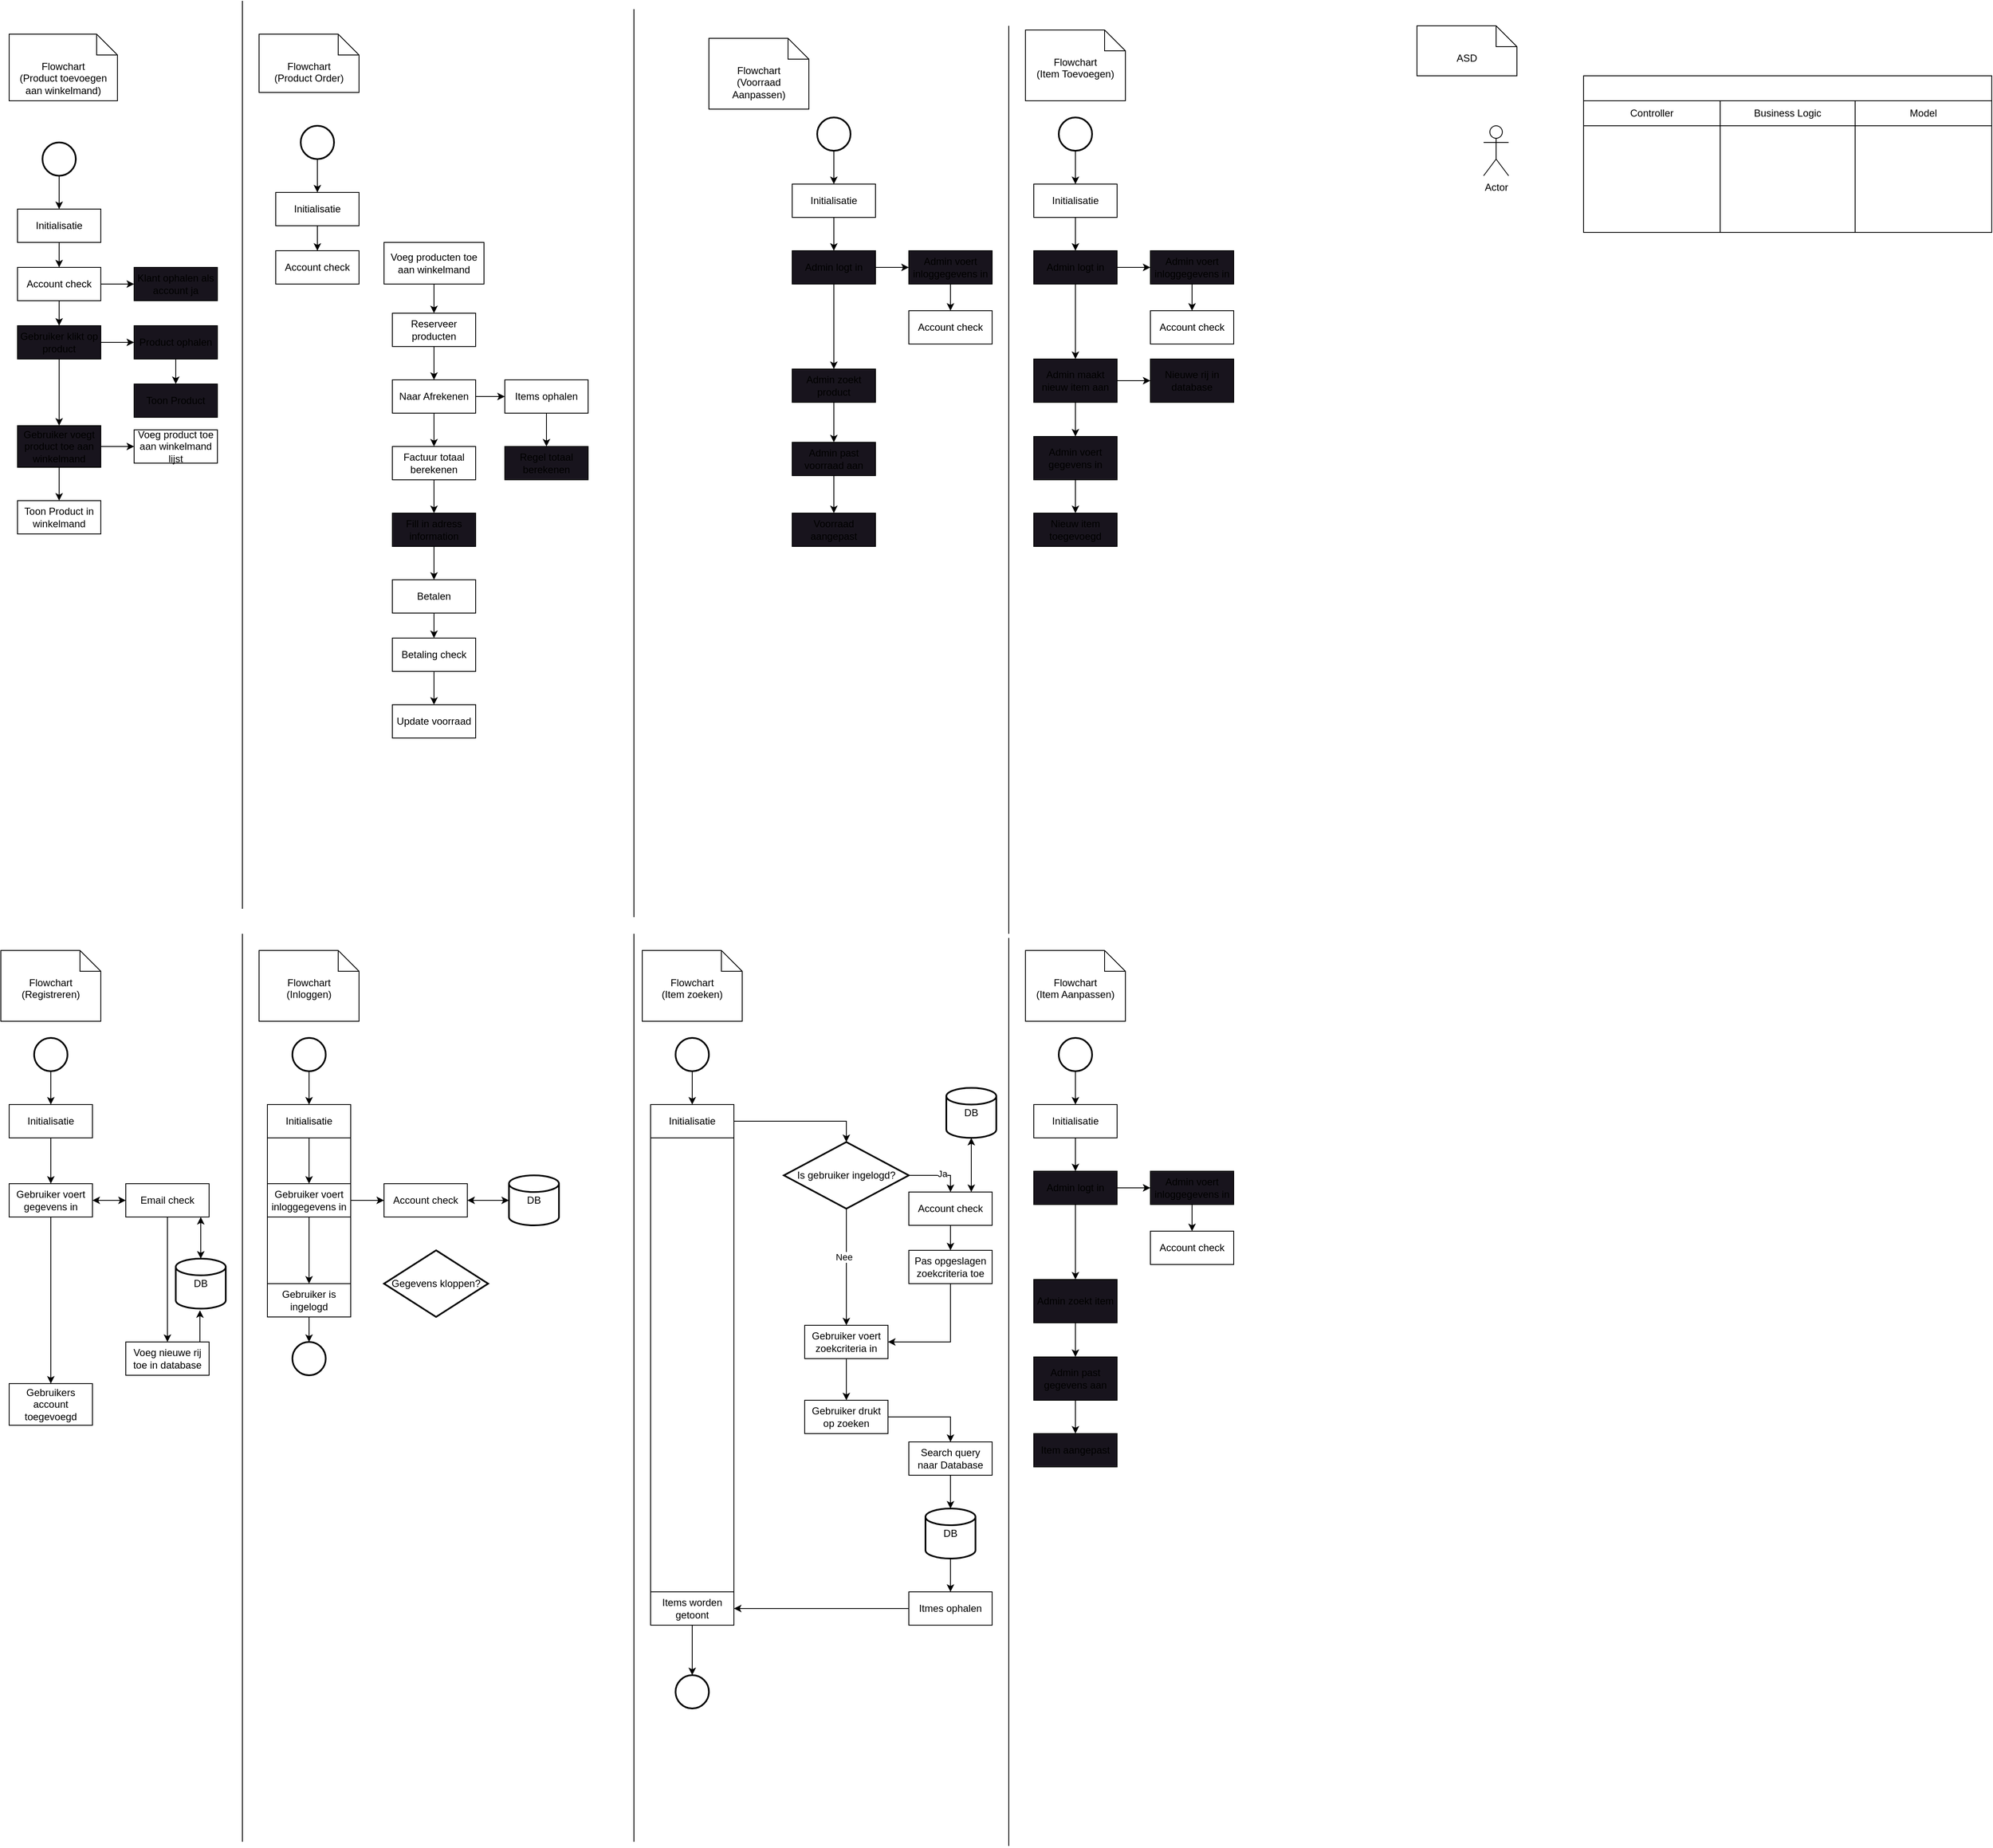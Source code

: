 <mxfile>
    <diagram id="b9qi3Db3O154psMGoR-O" name="Page-1">
        <mxGraphModel dx="3496" dy="2239" grid="1" gridSize="10" guides="1" tooltips="1" connect="1" arrows="1" fold="1" page="1" pageScale="1" pageWidth="850" pageHeight="1100" math="0" shadow="0">
            <root>
                <mxCell id="0"/>
                <mxCell id="1" parent="0"/>
                <mxCell id="317" value="" style="verticalLabelPosition=bottom;verticalAlign=top;html=1;shape=mxgraph.basic.rect;fillColor2=none;strokeWidth=1;size=20;indent=5;" vertex="1" parent="1">
                    <mxGeometry x="-1370" y="1305" width="100" height="255" as="geometry"/>
                </mxCell>
                <mxCell id="313" value="" style="verticalLabelPosition=bottom;verticalAlign=top;html=1;shape=mxgraph.basic.rect;fillColor2=none;strokeWidth=1;size=20;indent=5;" vertex="1" parent="1">
                    <mxGeometry x="-910" y="1305" width="100" height="625" as="geometry"/>
                </mxCell>
                <mxCell id="64" value="" style="shape=table;startSize=30;container=1;collapsible=0;childLayout=tableLayout;fontStyle=1;align=center;" parent="1" vertex="1">
                    <mxGeometry x="210" y="70" width="490" height="188" as="geometry"/>
                </mxCell>
                <mxCell id="65" value="" style="shape=tableRow;horizontal=0;startSize=0;swimlaneHead=0;swimlaneBody=0;top=0;left=0;bottom=0;right=0;collapsible=0;dropTarget=0;fillColor=none;points=[[0,0.5],[1,0.5]];portConstraint=eastwest;" parent="64" vertex="1">
                    <mxGeometry y="30" width="490" height="30" as="geometry"/>
                </mxCell>
                <mxCell id="66" value="Controller" style="shape=partialRectangle;html=1;whiteSpace=wrap;connectable=0;fillColor=none;top=0;left=0;bottom=0;right=0;overflow=hidden;" parent="65" vertex="1">
                    <mxGeometry width="164" height="30" as="geometry">
                        <mxRectangle width="164" height="30" as="alternateBounds"/>
                    </mxGeometry>
                </mxCell>
                <mxCell id="67" value="Business Logic" style="shape=partialRectangle;html=1;whiteSpace=wrap;connectable=0;fillColor=none;top=0;left=0;bottom=0;right=0;overflow=hidden;" parent="65" vertex="1">
                    <mxGeometry x="164" width="162" height="30" as="geometry">
                        <mxRectangle width="162" height="30" as="alternateBounds"/>
                    </mxGeometry>
                </mxCell>
                <mxCell id="68" value="Model" style="shape=partialRectangle;html=1;whiteSpace=wrap;connectable=0;fillColor=none;top=0;left=0;bottom=0;right=0;overflow=hidden;" parent="65" vertex="1">
                    <mxGeometry x="326" width="164" height="30" as="geometry">
                        <mxRectangle width="164" height="30" as="alternateBounds"/>
                    </mxGeometry>
                </mxCell>
                <mxCell id="69" value="" style="shape=tableRow;horizontal=0;startSize=0;swimlaneHead=0;swimlaneBody=0;top=0;left=0;bottom=0;right=0;collapsible=0;dropTarget=0;fillColor=none;points=[[0,0.5],[1,0.5]];portConstraint=eastwest;" parent="64" vertex="1">
                    <mxGeometry y="60" width="490" height="128" as="geometry"/>
                </mxCell>
                <mxCell id="70" value="" style="shape=partialRectangle;html=1;whiteSpace=wrap;connectable=0;fillColor=none;top=0;left=0;bottom=0;right=0;overflow=hidden;" parent="69" vertex="1">
                    <mxGeometry width="164" height="128" as="geometry">
                        <mxRectangle width="164" height="128" as="alternateBounds"/>
                    </mxGeometry>
                </mxCell>
                <mxCell id="71" value="" style="shape=partialRectangle;html=1;whiteSpace=wrap;connectable=0;fillColor=none;top=0;left=0;bottom=0;right=0;overflow=hidden;" parent="69" vertex="1">
                    <mxGeometry x="164" width="162" height="128" as="geometry">
                        <mxRectangle width="162" height="128" as="alternateBounds"/>
                    </mxGeometry>
                </mxCell>
                <mxCell id="72" value="" style="shape=partialRectangle;html=1;whiteSpace=wrap;connectable=0;fillColor=none;top=0;left=0;bottom=0;right=0;overflow=hidden;" parent="69" vertex="1">
                    <mxGeometry x="326" width="164" height="128" as="geometry">
                        <mxRectangle width="164" height="128" as="alternateBounds"/>
                    </mxGeometry>
                </mxCell>
                <mxCell id="77" value="Actor" style="shape=umlActor;verticalLabelPosition=bottom;verticalAlign=top;html=1;outlineConnect=0;" parent="1" vertex="1">
                    <mxGeometry x="90" y="130" width="30" height="60" as="geometry"/>
                </mxCell>
                <mxCell id="78" value="ASD" style="shape=note2;boundedLbl=1;whiteSpace=wrap;html=1;size=25;verticalAlign=top;align=center;" parent="1" vertex="1">
                    <mxGeometry x="10" y="10" width="120" height="60" as="geometry"/>
                </mxCell>
                <mxCell id="80" value="Flowchart&lt;br&gt;(Product Order)" style="shape=note2;boundedLbl=1;whiteSpace=wrap;html=1;size=25;verticalAlign=top;align=center;" parent="1" vertex="1">
                    <mxGeometry x="-1380" y="20" width="120" height="70" as="geometry"/>
                </mxCell>
                <mxCell id="84" style="edgeStyle=none;html=1;exitX=0.5;exitY=1;exitDx=0;exitDy=0;exitPerimeter=0;entryX=0.5;entryY=0;entryDx=0;entryDy=0;" parent="1" source="81" target="83" edge="1">
                    <mxGeometry relative="1" as="geometry"/>
                </mxCell>
                <mxCell id="81" value="" style="strokeWidth=2;html=1;shape=mxgraph.flowchart.start_2;whiteSpace=wrap;" parent="1" vertex="1">
                    <mxGeometry x="-1330" y="130" width="40" height="40" as="geometry"/>
                </mxCell>
                <mxCell id="116" value="" style="edgeStyle=orthogonalEdgeStyle;html=1;" parent="1" source="83" target="90" edge="1">
                    <mxGeometry relative="1" as="geometry"/>
                </mxCell>
                <mxCell id="83" value="Initialisatie" style="whiteSpace=wrap;html=1;align=center;" parent="1" vertex="1">
                    <mxGeometry x="-1360" y="210" width="100" height="40" as="geometry"/>
                </mxCell>
                <mxCell id="102" value="" style="edgeStyle=orthogonalEdgeStyle;html=1;" parent="1" source="85" target="101" edge="1">
                    <mxGeometry relative="1" as="geometry"/>
                </mxCell>
                <mxCell id="85" value="Voeg producten toe aan winkelmand" style="whiteSpace=wrap;html=1;align=center;" parent="1" vertex="1">
                    <mxGeometry x="-1230" y="270" width="120" height="50" as="geometry"/>
                </mxCell>
                <mxCell id="113" style="edgeStyle=orthogonalEdgeStyle;html=1;exitX=0.5;exitY=1;exitDx=0;exitDy=0;entryX=0.5;entryY=0;entryDx=0;entryDy=0;" parent="1" source="88" target="94" edge="1">
                    <mxGeometry relative="1" as="geometry"/>
                </mxCell>
                <mxCell id="88" value="Fill in adress information" style="whiteSpace=wrap;html=1;align=center;fillColor=rgb(24, 20, 29);" parent="1" vertex="1">
                    <mxGeometry x="-1220" y="595" width="100" height="40" as="geometry"/>
                </mxCell>
                <mxCell id="90" value="Account check" style="whiteSpace=wrap;html=1;align=center;" parent="1" vertex="1">
                    <mxGeometry x="-1360" y="280" width="100" height="40" as="geometry"/>
                </mxCell>
                <mxCell id="105" value="" style="edgeStyle=orthogonalEdgeStyle;html=1;" parent="1" source="93" target="97" edge="1">
                    <mxGeometry relative="1" as="geometry"/>
                </mxCell>
                <mxCell id="109" value="" style="edgeStyle=orthogonalEdgeStyle;html=1;" parent="1" source="93" target="108" edge="1">
                    <mxGeometry relative="1" as="geometry"/>
                </mxCell>
                <mxCell id="93" value="Naar Afrekenen" style="whiteSpace=wrap;html=1;align=center;" parent="1" vertex="1">
                    <mxGeometry x="-1220" y="435" width="100" height="40" as="geometry"/>
                </mxCell>
                <mxCell id="114" value="" style="edgeStyle=orthogonalEdgeStyle;html=1;" parent="1" source="94" target="98" edge="1">
                    <mxGeometry relative="1" as="geometry"/>
                </mxCell>
                <mxCell id="94" value="Betalen" style="whiteSpace=wrap;html=1;align=center;" parent="1" vertex="1">
                    <mxGeometry x="-1220" y="675" width="100" height="40" as="geometry"/>
                </mxCell>
                <mxCell id="96" value="Update voorraad" style="whiteSpace=wrap;html=1;align=center;" parent="1" vertex="1">
                    <mxGeometry x="-1220" y="825" width="100" height="40" as="geometry"/>
                </mxCell>
                <mxCell id="107" value="" style="edgeStyle=orthogonalEdgeStyle;html=1;" parent="1" source="97" target="106" edge="1">
                    <mxGeometry relative="1" as="geometry"/>
                </mxCell>
                <mxCell id="97" value="Items ophalen" style="whiteSpace=wrap;html=1;align=center;" parent="1" vertex="1">
                    <mxGeometry x="-1085" y="435" width="100" height="40" as="geometry"/>
                </mxCell>
                <mxCell id="115" value="" style="edgeStyle=orthogonalEdgeStyle;html=1;" parent="1" source="98" target="96" edge="1">
                    <mxGeometry relative="1" as="geometry"/>
                </mxCell>
                <mxCell id="98" value="Betaling check" style="whiteSpace=wrap;html=1;align=center;" parent="1" vertex="1">
                    <mxGeometry x="-1220" y="745" width="100" height="40" as="geometry"/>
                </mxCell>
                <mxCell id="104" value="" style="edgeStyle=orthogonalEdgeStyle;html=1;" parent="1" source="101" target="93" edge="1">
                    <mxGeometry relative="1" as="geometry"/>
                </mxCell>
                <mxCell id="101" value="Reserveer producten" style="whiteSpace=wrap;html=1;align=center;" parent="1" vertex="1">
                    <mxGeometry x="-1220" y="355" width="100" height="40" as="geometry"/>
                </mxCell>
                <mxCell id="106" value="Regel totaal berekenen" style="whiteSpace=wrap;html=1;align=center;fillColor=rgb(24, 20, 29);" parent="1" vertex="1">
                    <mxGeometry x="-1085" y="515" width="100" height="40" as="geometry"/>
                </mxCell>
                <mxCell id="111" style="edgeStyle=orthogonalEdgeStyle;html=1;exitX=0.5;exitY=1;exitDx=0;exitDy=0;entryX=0.5;entryY=0;entryDx=0;entryDy=0;" parent="1" source="108" target="88" edge="1">
                    <mxGeometry relative="1" as="geometry"/>
                </mxCell>
                <mxCell id="108" value="Factuur totaal berekenen" style="whiteSpace=wrap;html=1;align=center;" parent="1" vertex="1">
                    <mxGeometry x="-1220" y="515" width="100" height="40" as="geometry"/>
                </mxCell>
                <mxCell id="117" value="Flowchart&lt;br&gt;(Product toevoegen aan winkelmand)" style="shape=note2;boundedLbl=1;whiteSpace=wrap;html=1;size=25;verticalAlign=top;align=center;" parent="1" vertex="1">
                    <mxGeometry x="-1680" y="20" width="130" height="80" as="geometry"/>
                </mxCell>
                <mxCell id="137" style="edgeStyle=none;html=1;exitX=0.5;exitY=1;exitDx=0;exitDy=0;exitPerimeter=0;entryX=0.5;entryY=0;entryDx=0;entryDy=0;" parent="1" source="138" target="140" edge="1">
                    <mxGeometry relative="1" as="geometry"/>
                </mxCell>
                <mxCell id="138" value="" style="strokeWidth=2;html=1;shape=mxgraph.flowchart.start_2;whiteSpace=wrap;" parent="1" vertex="1">
                    <mxGeometry x="-1640" y="150" width="40" height="40" as="geometry"/>
                </mxCell>
                <mxCell id="139" value="" style="edgeStyle=orthogonalEdgeStyle;html=1;" parent="1" source="140" target="141" edge="1">
                    <mxGeometry relative="1" as="geometry"/>
                </mxCell>
                <mxCell id="140" value="Initialisatie" style="whiteSpace=wrap;html=1;align=center;" parent="1" vertex="1">
                    <mxGeometry x="-1670" y="230" width="100" height="40" as="geometry"/>
                </mxCell>
                <mxCell id="144" value="" style="edgeStyle=orthogonalEdgeStyle;html=1;" parent="1" source="141" target="143" edge="1">
                    <mxGeometry relative="1" as="geometry"/>
                </mxCell>
                <mxCell id="148" value="" style="edgeStyle=orthogonalEdgeStyle;html=1;" parent="1" source="141" target="147" edge="1">
                    <mxGeometry relative="1" as="geometry"/>
                </mxCell>
                <mxCell id="141" value="Account check" style="whiteSpace=wrap;html=1;align=center;" parent="1" vertex="1">
                    <mxGeometry x="-1670" y="300" width="100" height="40" as="geometry"/>
                </mxCell>
                <mxCell id="142" value="Toon Product in winkelmand" style="whiteSpace=wrap;html=1;align=center;" parent="1" vertex="1">
                    <mxGeometry x="-1670" y="580" width="100" height="40" as="geometry"/>
                </mxCell>
                <mxCell id="146" value="" style="edgeStyle=orthogonalEdgeStyle;html=1;" parent="1" source="143" target="145" edge="1">
                    <mxGeometry relative="1" as="geometry"/>
                </mxCell>
                <mxCell id="152" value="" style="edgeStyle=orthogonalEdgeStyle;html=1;" parent="1" source="143" target="151" edge="1">
                    <mxGeometry relative="1" as="geometry"/>
                </mxCell>
                <mxCell id="143" value="Gebruiker klikt op product" style="whiteSpace=wrap;html=1;align=center;fillColor=rgb(24, 20, 29);" parent="1" vertex="1">
                    <mxGeometry x="-1670" y="370" width="100" height="40" as="geometry"/>
                </mxCell>
                <mxCell id="150" value="" style="edgeStyle=orthogonalEdgeStyle;html=1;" parent="1" source="145" target="149" edge="1">
                    <mxGeometry relative="1" as="geometry"/>
                </mxCell>
                <mxCell id="145" value="Product ophalen" style="whiteSpace=wrap;html=1;align=center;fillColor=rgb(24, 20, 29);" parent="1" vertex="1">
                    <mxGeometry x="-1530" y="370" width="100" height="40" as="geometry"/>
                </mxCell>
                <mxCell id="147" value="Klant ophalen als account ja" style="whiteSpace=wrap;html=1;align=center;fillColor=rgb(24, 20, 29);" parent="1" vertex="1">
                    <mxGeometry x="-1530" y="300" width="100" height="40" as="geometry"/>
                </mxCell>
                <mxCell id="149" value="Toon Product" style="whiteSpace=wrap;html=1;align=center;fillColor=rgb(24, 20, 29);" parent="1" vertex="1">
                    <mxGeometry x="-1530" y="440" width="100" height="40" as="geometry"/>
                </mxCell>
                <mxCell id="155" value="" style="edgeStyle=orthogonalEdgeStyle;html=1;" parent="1" source="151" target="154" edge="1">
                    <mxGeometry relative="1" as="geometry"/>
                </mxCell>
                <mxCell id="156" value="" style="edgeStyle=orthogonalEdgeStyle;html=1;" parent="1" source="151" target="142" edge="1">
                    <mxGeometry relative="1" as="geometry"/>
                </mxCell>
                <mxCell id="151" value="Gebruiker voegt product toe aan winkelmand" style="whiteSpace=wrap;html=1;align=center;fillColor=rgb(24, 20, 29);" parent="1" vertex="1">
                    <mxGeometry x="-1670" y="490" width="100" height="50" as="geometry"/>
                </mxCell>
                <mxCell id="154" value="Voeg product toe aan winkelmand lijst" style="whiteSpace=wrap;html=1;align=center;" parent="1" vertex="1">
                    <mxGeometry x="-1530" y="495" width="100" height="40" as="geometry"/>
                </mxCell>
                <mxCell id="157" value="Flowchart&lt;br&gt;(Voorraad Aanpassen)" style="shape=note2;boundedLbl=1;whiteSpace=wrap;html=1;size=25;verticalAlign=top;align=center;" parent="1" vertex="1">
                    <mxGeometry x="-840" y="25" width="120" height="85" as="geometry"/>
                </mxCell>
                <mxCell id="158" style="edgeStyle=none;html=1;exitX=0.5;exitY=1;exitDx=0;exitDy=0;exitPerimeter=0;entryX=0.5;entryY=0;entryDx=0;entryDy=0;" parent="1" source="159" target="161" edge="1">
                    <mxGeometry relative="1" as="geometry"/>
                </mxCell>
                <mxCell id="159" value="" style="strokeWidth=2;html=1;shape=mxgraph.flowchart.start_2;whiteSpace=wrap;" parent="1" vertex="1">
                    <mxGeometry x="-710" y="120" width="40" height="40" as="geometry"/>
                </mxCell>
                <mxCell id="172" value="" style="edgeStyle=none;html=1;" edge="1" parent="1" source="161" target="167">
                    <mxGeometry relative="1" as="geometry"/>
                </mxCell>
                <mxCell id="161" value="Initialisatie" style="whiteSpace=wrap;html=1;align=center;" parent="1" vertex="1">
                    <mxGeometry x="-740" y="200" width="100" height="40" as="geometry"/>
                </mxCell>
                <mxCell id="162" value="Account check" style="whiteSpace=wrap;html=1;align=center;" parent="1" vertex="1">
                    <mxGeometry x="-600" y="352" width="100" height="40" as="geometry"/>
                </mxCell>
                <mxCell id="169" value="" style="edgeStyle=orthogonalEdgeStyle;html=1;" parent="1" source="165" target="162" edge="1">
                    <mxGeometry relative="1" as="geometry"/>
                </mxCell>
                <mxCell id="165" value="Admin voert inloggegevens in" style="whiteSpace=wrap;html=1;align=center;fillColor=rgb(24, 20, 29);" parent="1" vertex="1">
                    <mxGeometry x="-600" y="280" width="100" height="40" as="geometry"/>
                </mxCell>
                <mxCell id="168" value="" style="edgeStyle=orthogonalEdgeStyle;html=1;" parent="1" source="167" target="165" edge="1">
                    <mxGeometry relative="1" as="geometry"/>
                </mxCell>
                <mxCell id="171" value="" style="edgeStyle=orthogonalEdgeStyle;html=1;" parent="1" source="167" target="170" edge="1">
                    <mxGeometry relative="1" as="geometry"/>
                </mxCell>
                <mxCell id="167" value="Admin logt in" style="whiteSpace=wrap;html=1;align=center;fillColor=rgb(24, 20, 29);" parent="1" vertex="1">
                    <mxGeometry x="-740" y="280" width="100" height="40" as="geometry"/>
                </mxCell>
                <mxCell id="174" value="" style="edgeStyle=none;html=1;" edge="1" parent="1" source="170" target="173">
                    <mxGeometry relative="1" as="geometry"/>
                </mxCell>
                <mxCell id="170" value="Admin zoekt product" style="whiteSpace=wrap;html=1;align=center;fillColor=rgb(24, 20, 29);" parent="1" vertex="1">
                    <mxGeometry x="-740" y="422" width="100" height="40" as="geometry"/>
                </mxCell>
                <mxCell id="176" value="" style="edgeStyle=none;html=1;" edge="1" parent="1" source="173" target="175">
                    <mxGeometry relative="1" as="geometry"/>
                </mxCell>
                <mxCell id="173" value="Admin past voorraad aan" style="whiteSpace=wrap;html=1;align=center;fillColor=rgb(24, 20, 29);" vertex="1" parent="1">
                    <mxGeometry x="-740" y="510" width="100" height="40" as="geometry"/>
                </mxCell>
                <mxCell id="175" value="Voorraad aangepast" style="whiteSpace=wrap;html=1;align=center;fillColor=rgb(24, 20, 29);" vertex="1" parent="1">
                    <mxGeometry x="-740" y="595" width="100" height="40" as="geometry"/>
                </mxCell>
                <mxCell id="177" value="" style="endArrow=none;html=1;" edge="1" parent="1">
                    <mxGeometry width="50" height="50" relative="1" as="geometry">
                        <mxPoint x="-930" y="1080" as="sourcePoint"/>
                        <mxPoint x="-930" y="-10" as="targetPoint"/>
                    </mxGeometry>
                </mxCell>
                <mxCell id="178" value="" style="endArrow=none;html=1;" edge="1" parent="1">
                    <mxGeometry width="50" height="50" relative="1" as="geometry">
                        <mxPoint x="-1400" y="1070" as="sourcePoint"/>
                        <mxPoint x="-1400" y="-20" as="targetPoint"/>
                    </mxGeometry>
                </mxCell>
                <mxCell id="179" value="" style="endArrow=none;html=1;" edge="1" parent="1">
                    <mxGeometry width="50" height="50" relative="1" as="geometry">
                        <mxPoint x="-480" y="1100" as="sourcePoint"/>
                        <mxPoint x="-480" y="10" as="targetPoint"/>
                    </mxGeometry>
                </mxCell>
                <mxCell id="181" value="Flowchart&lt;br&gt;(Item Toevoegen)" style="shape=note2;boundedLbl=1;whiteSpace=wrap;html=1;size=25;verticalAlign=top;align=center;" vertex="1" parent="1">
                    <mxGeometry x="-460" y="15" width="120" height="85" as="geometry"/>
                </mxCell>
                <mxCell id="182" style="edgeStyle=none;html=1;exitX=0.5;exitY=1;exitDx=0;exitDy=0;exitPerimeter=0;entryX=0.5;entryY=0;entryDx=0;entryDy=0;" edge="1" parent="1" source="183" target="185">
                    <mxGeometry relative="1" as="geometry"/>
                </mxCell>
                <mxCell id="183" value="" style="strokeWidth=2;html=1;shape=mxgraph.flowchart.start_2;whiteSpace=wrap;" vertex="1" parent="1">
                    <mxGeometry x="-420" y="120" width="40" height="40" as="geometry"/>
                </mxCell>
                <mxCell id="184" value="" style="edgeStyle=none;html=1;" edge="1" parent="1" source="185" target="191">
                    <mxGeometry relative="1" as="geometry"/>
                </mxCell>
                <mxCell id="185" value="Initialisatie" style="whiteSpace=wrap;html=1;align=center;" vertex="1" parent="1">
                    <mxGeometry x="-450" y="200" width="100" height="40" as="geometry"/>
                </mxCell>
                <mxCell id="186" value="Account check" style="whiteSpace=wrap;html=1;align=center;" vertex="1" parent="1">
                    <mxGeometry x="-310" y="352" width="100" height="40" as="geometry"/>
                </mxCell>
                <mxCell id="187" value="" style="edgeStyle=orthogonalEdgeStyle;html=1;" edge="1" parent="1" source="188" target="186">
                    <mxGeometry relative="1" as="geometry"/>
                </mxCell>
                <mxCell id="188" value="Admin voert inloggegevens in" style="whiteSpace=wrap;html=1;align=center;fillColor=rgb(24, 20, 29);" vertex="1" parent="1">
                    <mxGeometry x="-310" y="280" width="100" height="40" as="geometry"/>
                </mxCell>
                <mxCell id="189" value="" style="edgeStyle=orthogonalEdgeStyle;html=1;" edge="1" parent="1" source="191" target="188">
                    <mxGeometry relative="1" as="geometry"/>
                </mxCell>
                <mxCell id="190" value="" style="edgeStyle=orthogonalEdgeStyle;html=1;" edge="1" parent="1" source="191" target="193">
                    <mxGeometry relative="1" as="geometry"/>
                </mxCell>
                <mxCell id="191" value="Admin logt in" style="whiteSpace=wrap;html=1;align=center;fillColor=rgb(24, 20, 29);" vertex="1" parent="1">
                    <mxGeometry x="-450" y="280" width="100" height="40" as="geometry"/>
                </mxCell>
                <mxCell id="199" value="" style="edgeStyle=none;html=1;" edge="1" parent="1" source="193" target="198">
                    <mxGeometry relative="1" as="geometry"/>
                </mxCell>
                <mxCell id="201" value="" style="edgeStyle=none;html=1;" edge="1" parent="1" source="193" target="200">
                    <mxGeometry relative="1" as="geometry"/>
                </mxCell>
                <mxCell id="193" value="Admin maakt nieuw item aan" style="whiteSpace=wrap;html=1;align=center;fillColor=rgb(24, 20, 29);" vertex="1" parent="1">
                    <mxGeometry x="-450" y="410" width="100" height="52" as="geometry"/>
                </mxCell>
                <mxCell id="196" value="Nieuw item toegevoegd" style="whiteSpace=wrap;html=1;align=center;fillColor=rgb(24, 20, 29);" vertex="1" parent="1">
                    <mxGeometry x="-450" y="595" width="100" height="40" as="geometry"/>
                </mxCell>
                <mxCell id="198" value="Nieuwe rij in database" style="whiteSpace=wrap;html=1;align=center;fillColor=rgb(24, 20, 29);" vertex="1" parent="1">
                    <mxGeometry x="-310" y="410" width="100" height="52" as="geometry"/>
                </mxCell>
                <mxCell id="202" value="" style="edgeStyle=none;html=1;" edge="1" parent="1" source="200" target="196">
                    <mxGeometry relative="1" as="geometry"/>
                </mxCell>
                <mxCell id="200" value="Admin voert gegevens in" style="whiteSpace=wrap;html=1;align=center;fillColor=rgb(24, 20, 29);" vertex="1" parent="1">
                    <mxGeometry x="-450" y="503" width="100" height="52" as="geometry"/>
                </mxCell>
                <mxCell id="203" value="Flowchart&lt;br&gt;(Item Aanpassen)" style="shape=note2;boundedLbl=1;whiteSpace=wrap;html=1;size=25;verticalAlign=top;align=center;" vertex="1" parent="1">
                    <mxGeometry x="-460" y="1120" width="120" height="85" as="geometry"/>
                </mxCell>
                <mxCell id="204" style="edgeStyle=none;html=1;exitX=0.5;exitY=1;exitDx=0;exitDy=0;exitPerimeter=0;entryX=0.5;entryY=0;entryDx=0;entryDy=0;" edge="1" parent="1" source="205" target="207">
                    <mxGeometry relative="1" as="geometry"/>
                </mxCell>
                <mxCell id="205" value="" style="strokeWidth=2;html=1;shape=mxgraph.flowchart.start_2;whiteSpace=wrap;" vertex="1" parent="1">
                    <mxGeometry x="-420" y="1225" width="40" height="40" as="geometry"/>
                </mxCell>
                <mxCell id="206" value="" style="edgeStyle=none;html=1;" edge="1" parent="1" source="207" target="213">
                    <mxGeometry relative="1" as="geometry"/>
                </mxCell>
                <mxCell id="207" value="Initialisatie" style="whiteSpace=wrap;html=1;align=center;" vertex="1" parent="1">
                    <mxGeometry x="-450" y="1305" width="100" height="40" as="geometry"/>
                </mxCell>
                <mxCell id="208" value="Account check" style="whiteSpace=wrap;html=1;align=center;" vertex="1" parent="1">
                    <mxGeometry x="-310" y="1457" width="100" height="40" as="geometry"/>
                </mxCell>
                <mxCell id="209" value="" style="edgeStyle=orthogonalEdgeStyle;html=1;" edge="1" parent="1" source="210" target="208">
                    <mxGeometry relative="1" as="geometry"/>
                </mxCell>
                <mxCell id="210" value="Admin voert inloggegevens in" style="whiteSpace=wrap;html=1;align=center;fillColor=rgb(24, 20, 29);" vertex="1" parent="1">
                    <mxGeometry x="-310" y="1385" width="100" height="40" as="geometry"/>
                </mxCell>
                <mxCell id="211" value="" style="edgeStyle=orthogonalEdgeStyle;html=1;" edge="1" parent="1" source="213" target="210">
                    <mxGeometry relative="1" as="geometry"/>
                </mxCell>
                <mxCell id="212" value="" style="edgeStyle=orthogonalEdgeStyle;html=1;" edge="1" parent="1" source="213" target="216">
                    <mxGeometry relative="1" as="geometry"/>
                </mxCell>
                <mxCell id="213" value="Admin logt in" style="whiteSpace=wrap;html=1;align=center;fillColor=rgb(24, 20, 29);" vertex="1" parent="1">
                    <mxGeometry x="-450" y="1385" width="100" height="40" as="geometry"/>
                </mxCell>
                <mxCell id="215" value="" style="edgeStyle=none;html=1;" edge="1" parent="1" source="216" target="220">
                    <mxGeometry relative="1" as="geometry"/>
                </mxCell>
                <mxCell id="216" value="Admin zoekt item" style="whiteSpace=wrap;html=1;align=center;fillColor=rgb(24, 20, 29);" vertex="1" parent="1">
                    <mxGeometry x="-450" y="1515" width="100" height="52" as="geometry"/>
                </mxCell>
                <mxCell id="217" value="Item aangepast" style="whiteSpace=wrap;html=1;align=center;fillColor=rgb(24, 20, 29);" vertex="1" parent="1">
                    <mxGeometry x="-450" y="1700" width="100" height="40" as="geometry"/>
                </mxCell>
                <mxCell id="219" value="" style="edgeStyle=none;html=1;" edge="1" parent="1" source="220" target="217">
                    <mxGeometry relative="1" as="geometry"/>
                </mxCell>
                <mxCell id="220" value="Admin past gegevens aan" style="whiteSpace=wrap;html=1;align=center;fillColor=rgb(24, 20, 29);" vertex="1" parent="1">
                    <mxGeometry x="-450" y="1608" width="100" height="52" as="geometry"/>
                </mxCell>
                <mxCell id="221" value="" style="endArrow=none;html=1;" edge="1" parent="1">
                    <mxGeometry width="50" height="50" relative="1" as="geometry">
                        <mxPoint x="-480" y="2195" as="sourcePoint"/>
                        <mxPoint x="-480" y="1105" as="targetPoint"/>
                    </mxGeometry>
                </mxCell>
                <mxCell id="222" value="Flowchart&lt;br&gt;(Item zoeken)" style="shape=note2;boundedLbl=1;whiteSpace=wrap;html=1;size=25;verticalAlign=top;align=center;" vertex="1" parent="1">
                    <mxGeometry x="-920" y="1120" width="120" height="85" as="geometry"/>
                </mxCell>
                <mxCell id="223" style="edgeStyle=none;html=1;exitX=0.5;exitY=1;exitDx=0;exitDy=0;exitPerimeter=0;entryX=0.5;entryY=0;entryDx=0;entryDy=0;" edge="1" parent="1" source="224" target="226">
                    <mxGeometry relative="1" as="geometry"/>
                </mxCell>
                <mxCell id="224" value="" style="strokeWidth=2;html=1;shape=mxgraph.flowchart.start_2;whiteSpace=wrap;" vertex="1" parent="1">
                    <mxGeometry x="-880" y="1225" width="40" height="40" as="geometry"/>
                </mxCell>
                <mxCell id="274" value="" style="edgeStyle=orthogonalEdgeStyle;rounded=0;html=1;startArrow=none;startFill=0;endArrow=classic;endFill=1;entryX=0.5;entryY=0;entryDx=0;entryDy=0;entryPerimeter=0;exitX=1;exitY=0.5;exitDx=0;exitDy=0;" edge="1" parent="1" source="226" target="275">
                    <mxGeometry relative="1" as="geometry">
                        <mxPoint x="-780" y="1425" as="targetPoint"/>
                    </mxGeometry>
                </mxCell>
                <mxCell id="226" value="Initialisatie" style="whiteSpace=wrap;html=1;align=center;" vertex="1" parent="1">
                    <mxGeometry x="-910" y="1305" width="100" height="40" as="geometry"/>
                </mxCell>
                <mxCell id="283" value="" style="edgeStyle=orthogonalEdgeStyle;rounded=0;html=1;startArrow=none;startFill=0;endArrow=classic;endFill=1;" edge="1" parent="1" source="227" target="282">
                    <mxGeometry relative="1" as="geometry"/>
                </mxCell>
                <mxCell id="306" style="edgeStyle=orthogonalEdgeStyle;rounded=0;html=1;exitX=0.75;exitY=0;exitDx=0;exitDy=0;startArrow=classic;startFill=1;endArrow=classic;endFill=1;" edge="1" parent="1" source="227" target="305">
                    <mxGeometry relative="1" as="geometry"/>
                </mxCell>
                <mxCell id="227" value="Account check" style="whiteSpace=wrap;html=1;align=center;" vertex="1" parent="1">
                    <mxGeometry x="-600" y="1410" width="100" height="40" as="geometry"/>
                </mxCell>
                <mxCell id="239" value="Flowchart&lt;br&gt;(Inloggen)" style="shape=note2;boundedLbl=1;whiteSpace=wrap;html=1;size=25;verticalAlign=top;align=center;" vertex="1" parent="1">
                    <mxGeometry x="-1380" y="1120" width="120" height="85" as="geometry"/>
                </mxCell>
                <mxCell id="240" style="edgeStyle=none;html=1;exitX=0.5;exitY=1;exitDx=0;exitDy=0;exitPerimeter=0;entryX=0.5;entryY=0;entryDx=0;entryDy=0;" edge="1" parent="1" source="241" target="242">
                    <mxGeometry relative="1" as="geometry"/>
                </mxCell>
                <mxCell id="241" value="" style="strokeWidth=2;html=1;shape=mxgraph.flowchart.start_2;whiteSpace=wrap;" vertex="1" parent="1">
                    <mxGeometry x="-1340" y="1225" width="40" height="40" as="geometry"/>
                </mxCell>
                <mxCell id="267" value="" style="edgeStyle=orthogonalEdgeStyle;rounded=0;html=1;startArrow=none;startFill=0;endArrow=classic;endFill=1;" edge="1" parent="1" source="242" target="266">
                    <mxGeometry relative="1" as="geometry"/>
                </mxCell>
                <mxCell id="242" value="Initialisatie" style="whiteSpace=wrap;html=1;align=center;" vertex="1" parent="1">
                    <mxGeometry x="-1370" y="1305" width="100" height="40" as="geometry"/>
                </mxCell>
                <mxCell id="270" value="" style="edgeStyle=orthogonalEdgeStyle;rounded=0;html=1;startArrow=classic;startFill=1;endArrow=classic;endFill=1;" edge="1" parent="1" source="243" target="269">
                    <mxGeometry relative="1" as="geometry"/>
                </mxCell>
                <mxCell id="243" value="Account check" style="whiteSpace=wrap;html=1;align=center;" vertex="1" parent="1">
                    <mxGeometry x="-1230" y="1400" width="100" height="40" as="geometry"/>
                </mxCell>
                <mxCell id="244" value="Flowchart&lt;br&gt;(Registreren)" style="shape=note2;boundedLbl=1;whiteSpace=wrap;html=1;size=25;verticalAlign=top;align=center;" vertex="1" parent="1">
                    <mxGeometry x="-1690" y="1120" width="120" height="85" as="geometry"/>
                </mxCell>
                <mxCell id="245" style="edgeStyle=none;html=1;exitX=0.5;exitY=1;exitDx=0;exitDy=0;exitPerimeter=0;entryX=0.5;entryY=0;entryDx=0;entryDy=0;" edge="1" parent="1" source="246" target="247">
                    <mxGeometry relative="1" as="geometry"/>
                </mxCell>
                <mxCell id="246" value="" style="strokeWidth=2;html=1;shape=mxgraph.flowchart.start_2;whiteSpace=wrap;" vertex="1" parent="1">
                    <mxGeometry x="-1650" y="1225" width="40" height="40" as="geometry"/>
                </mxCell>
                <mxCell id="252" value="" style="edgeStyle=none;html=1;" edge="1" parent="1" source="247" target="251">
                    <mxGeometry relative="1" as="geometry"/>
                </mxCell>
                <mxCell id="247" value="Initialisatie" style="whiteSpace=wrap;html=1;align=center;" vertex="1" parent="1">
                    <mxGeometry x="-1680" y="1305" width="100" height="40" as="geometry"/>
                </mxCell>
                <mxCell id="261" style="edgeStyle=orthogonalEdgeStyle;rounded=0;html=1;exitX=0.5;exitY=1;exitDx=0;exitDy=0;entryX=0.5;entryY=0;entryDx=0;entryDy=0;startArrow=none;startFill=0;" edge="1" parent="1" source="248" target="259">
                    <mxGeometry relative="1" as="geometry"/>
                </mxCell>
                <mxCell id="248" value="Email check" style="whiteSpace=wrap;html=1;align=center;" vertex="1" parent="1">
                    <mxGeometry x="-1540" y="1400" width="100" height="40" as="geometry"/>
                </mxCell>
                <mxCell id="249" value="" style="endArrow=none;html=1;" edge="1" parent="1">
                    <mxGeometry width="50" height="50" relative="1" as="geometry">
                        <mxPoint x="-1400" y="2190" as="sourcePoint"/>
                        <mxPoint x="-1400" y="1100" as="targetPoint"/>
                    </mxGeometry>
                </mxCell>
                <mxCell id="250" value="" style="endArrow=none;html=1;" edge="1" parent="1">
                    <mxGeometry width="50" height="50" relative="1" as="geometry">
                        <mxPoint x="-930" y="2190" as="sourcePoint"/>
                        <mxPoint x="-930" y="1100" as="targetPoint"/>
                    </mxGeometry>
                </mxCell>
                <mxCell id="254" value="" style="edgeStyle=none;html=1;startArrow=classic;startFill=1;" edge="1" parent="1" source="251" target="248">
                    <mxGeometry relative="1" as="geometry"/>
                </mxCell>
                <mxCell id="265" value="" style="edgeStyle=orthogonalEdgeStyle;rounded=0;html=1;startArrow=none;startFill=0;endArrow=classic;endFill=1;" edge="1" parent="1" source="251" target="264">
                    <mxGeometry relative="1" as="geometry"/>
                </mxCell>
                <mxCell id="251" value="Gebruiker voert gegevens in" style="whiteSpace=wrap;html=1;align=center;" vertex="1" parent="1">
                    <mxGeometry x="-1680" y="1400" width="100" height="40" as="geometry"/>
                </mxCell>
                <mxCell id="257" value="" style="edgeStyle=orthogonalEdgeStyle;html=1;startArrow=classic;startFill=1;rounded=0;" edge="1" parent="1" source="253" target="248">
                    <mxGeometry relative="1" as="geometry">
                        <Array as="points">
                            <mxPoint x="-1450" y="1450"/>
                            <mxPoint x="-1450" y="1450"/>
                        </Array>
                    </mxGeometry>
                </mxCell>
                <mxCell id="263" style="edgeStyle=orthogonalEdgeStyle;rounded=0;html=1;exitX=0.667;exitY=1.033;exitDx=0;exitDy=0;exitPerimeter=0;entryX=1;entryY=0;entryDx=0;entryDy=0;startArrow=classic;startFill=1;endArrow=none;endFill=0;" edge="1" parent="1">
                    <mxGeometry relative="1" as="geometry">
                        <mxPoint x="-1450.98" y="1551.98" as="sourcePoint"/>
                        <mxPoint x="-1451" y="1590" as="targetPoint"/>
                    </mxGeometry>
                </mxCell>
                <mxCell id="253" value="DB" style="strokeWidth=2;html=1;shape=mxgraph.flowchart.database;whiteSpace=wrap;" vertex="1" parent="1">
                    <mxGeometry x="-1480" y="1490" width="60" height="60" as="geometry"/>
                </mxCell>
                <mxCell id="259" value="Voeg nieuwe rij toe in database" style="whiteSpace=wrap;html=1;align=center;" vertex="1" parent="1">
                    <mxGeometry x="-1540" y="1590" width="100" height="40" as="geometry"/>
                </mxCell>
                <mxCell id="264" value="Gebruikers account toegevoegd" style="whiteSpace=wrap;html=1;align=center;" vertex="1" parent="1">
                    <mxGeometry x="-1680" y="1640" width="100" height="50" as="geometry"/>
                </mxCell>
                <mxCell id="268" value="" style="edgeStyle=orthogonalEdgeStyle;rounded=0;html=1;startArrow=none;startFill=0;endArrow=classic;endFill=1;" edge="1" parent="1" source="266" target="243">
                    <mxGeometry relative="1" as="geometry"/>
                </mxCell>
                <mxCell id="272" value="" style="edgeStyle=orthogonalEdgeStyle;rounded=0;html=1;startArrow=none;startFill=0;endArrow=classic;endFill=1;" edge="1" parent="1" source="266" target="271">
                    <mxGeometry relative="1" as="geometry"/>
                </mxCell>
                <mxCell id="266" value="Gebruiker voert inloggegevens in" style="whiteSpace=wrap;html=1;align=center;" vertex="1" parent="1">
                    <mxGeometry x="-1370" y="1400" width="100" height="40" as="geometry"/>
                </mxCell>
                <mxCell id="269" value="DB" style="strokeWidth=2;html=1;shape=mxgraph.flowchart.database;whiteSpace=wrap;" vertex="1" parent="1">
                    <mxGeometry x="-1080" y="1390" width="60" height="60" as="geometry"/>
                </mxCell>
                <mxCell id="319" value="" style="edgeStyle=orthogonalEdgeStyle;rounded=0;html=1;startArrow=none;startFill=0;endArrow=classic;endFill=1;" edge="1" parent="1" source="271" target="318">
                    <mxGeometry relative="1" as="geometry"/>
                </mxCell>
                <mxCell id="271" value="Gebruiker is ingelogd" style="whiteSpace=wrap;html=1;align=center;" vertex="1" parent="1">
                    <mxGeometry x="-1370" y="1520" width="100" height="40" as="geometry"/>
                </mxCell>
                <mxCell id="300" style="edgeStyle=orthogonalEdgeStyle;rounded=0;html=1;exitX=1;exitY=0.5;exitDx=0;exitDy=0;exitPerimeter=0;entryX=0.5;entryY=0;entryDx=0;entryDy=0;startArrow=none;startFill=0;endArrow=classic;endFill=1;" edge="1" parent="1" source="275" target="227">
                    <mxGeometry relative="1" as="geometry"/>
                </mxCell>
                <mxCell id="301" value="Ja" style="edgeLabel;html=1;align=center;verticalAlign=middle;resizable=0;points=[];" vertex="1" connectable="0" parent="300">
                    <mxGeometry x="0.143" y="2" relative="1" as="geometry">
                        <mxPoint as="offset"/>
                    </mxGeometry>
                </mxCell>
                <mxCell id="302" value="" style="edgeStyle=orthogonalEdgeStyle;rounded=0;html=1;startArrow=none;startFill=0;endArrow=classic;endFill=1;" edge="1" parent="1" source="275" target="284">
                    <mxGeometry relative="1" as="geometry"/>
                </mxCell>
                <mxCell id="304" value="Nee" style="edgeLabel;html=1;align=center;verticalAlign=middle;resizable=0;points=[];" vertex="1" connectable="0" parent="302">
                    <mxGeometry x="-0.171" y="-3" relative="1" as="geometry">
                        <mxPoint as="offset"/>
                    </mxGeometry>
                </mxCell>
                <mxCell id="275" value="Is gebruiker ingelogd?" style="strokeWidth=2;html=1;shape=mxgraph.flowchart.decision;whiteSpace=wrap;" vertex="1" parent="1">
                    <mxGeometry x="-750" y="1350" width="150" height="80" as="geometry"/>
                </mxCell>
                <mxCell id="303" style="edgeStyle=orthogonalEdgeStyle;rounded=0;html=1;exitX=0.5;exitY=1;exitDx=0;exitDy=0;entryX=1;entryY=0.5;entryDx=0;entryDy=0;startArrow=none;startFill=0;endArrow=classic;endFill=1;" edge="1" parent="1" source="282" target="284">
                    <mxGeometry relative="1" as="geometry"/>
                </mxCell>
                <mxCell id="282" value="Pas opgeslagen zoekcriteria toe" style="whiteSpace=wrap;html=1;align=center;" vertex="1" parent="1">
                    <mxGeometry x="-600" y="1480" width="100" height="40" as="geometry"/>
                </mxCell>
                <mxCell id="307" value="" style="edgeStyle=orthogonalEdgeStyle;rounded=0;html=1;startArrow=none;startFill=0;endArrow=classic;endFill=1;" edge="1" parent="1" source="284" target="286">
                    <mxGeometry relative="1" as="geometry"/>
                </mxCell>
                <mxCell id="284" value="Gebruiker voert zoekcriteria in" style="whiteSpace=wrap;html=1;align=center;" vertex="1" parent="1">
                    <mxGeometry x="-725" y="1570" width="100" height="40" as="geometry"/>
                </mxCell>
                <mxCell id="291" value="" style="edgeStyle=orthogonalEdgeStyle;rounded=0;html=1;startArrow=none;startFill=0;endArrow=classic;endFill=1;" edge="1" parent="1" source="286" target="290">
                    <mxGeometry relative="1" as="geometry"/>
                </mxCell>
                <mxCell id="286" value="Gebruiker drukt op zoeken" style="whiteSpace=wrap;html=1;align=center;" vertex="1" parent="1">
                    <mxGeometry x="-725" y="1660" width="100" height="40" as="geometry"/>
                </mxCell>
                <mxCell id="293" value="" style="edgeStyle=orthogonalEdgeStyle;rounded=0;html=1;startArrow=none;startFill=0;endArrow=classic;endFill=1;" edge="1" parent="1" source="290" target="292">
                    <mxGeometry relative="1" as="geometry"/>
                </mxCell>
                <mxCell id="290" value="Search query naar Database" style="whiteSpace=wrap;html=1;align=center;" vertex="1" parent="1">
                    <mxGeometry x="-600" y="1710" width="100" height="40" as="geometry"/>
                </mxCell>
                <mxCell id="309" value="" style="edgeStyle=orthogonalEdgeStyle;rounded=0;html=1;startArrow=none;startFill=0;endArrow=classic;endFill=1;" edge="1" parent="1" source="292" target="308">
                    <mxGeometry relative="1" as="geometry"/>
                </mxCell>
                <mxCell id="292" value="DB" style="strokeWidth=2;html=1;shape=mxgraph.flowchart.database;whiteSpace=wrap;" vertex="1" parent="1">
                    <mxGeometry x="-580" y="1790" width="60" height="60" as="geometry"/>
                </mxCell>
                <mxCell id="315" value="" style="edgeStyle=orthogonalEdgeStyle;rounded=0;html=1;startArrow=none;startFill=0;endArrow=classic;endFill=1;" edge="1" parent="1" source="294">
                    <mxGeometry relative="1" as="geometry">
                        <mxPoint x="-860" y="1990" as="targetPoint"/>
                    </mxGeometry>
                </mxCell>
                <mxCell id="294" value="Items worden getoont" style="whiteSpace=wrap;html=1;align=center;" vertex="1" parent="1">
                    <mxGeometry x="-910" y="1890" width="100" height="40" as="geometry"/>
                </mxCell>
                <mxCell id="305" value="DB" style="strokeWidth=2;html=1;shape=mxgraph.flowchart.database;whiteSpace=wrap;" vertex="1" parent="1">
                    <mxGeometry x="-555" y="1285" width="60" height="60" as="geometry"/>
                </mxCell>
                <mxCell id="310" value="" style="edgeStyle=orthogonalEdgeStyle;rounded=0;html=1;startArrow=none;startFill=0;endArrow=classic;endFill=1;" edge="1" parent="1" source="308" target="294">
                    <mxGeometry relative="1" as="geometry"/>
                </mxCell>
                <mxCell id="308" value="Itmes ophalen" style="whiteSpace=wrap;html=1;align=center;" vertex="1" parent="1">
                    <mxGeometry x="-600" y="1890" width="100" height="40" as="geometry"/>
                </mxCell>
                <mxCell id="316" value="" style="strokeWidth=2;html=1;shape=mxgraph.flowchart.start_2;whiteSpace=wrap;" vertex="1" parent="1">
                    <mxGeometry x="-880" y="1990" width="40" height="40" as="geometry"/>
                </mxCell>
                <mxCell id="318" value="" style="strokeWidth=2;html=1;shape=mxgraph.flowchart.start_2;whiteSpace=wrap;" vertex="1" parent="1">
                    <mxGeometry x="-1340" y="1590" width="40" height="40" as="geometry"/>
                </mxCell>
                <mxCell id="320" value="Gegevens kloppen?" style="strokeWidth=2;html=1;shape=mxgraph.flowchart.decision;whiteSpace=wrap;" vertex="1" parent="1">
                    <mxGeometry x="-1230" y="1480" width="125" height="80" as="geometry"/>
                </mxCell>
            </root>
        </mxGraphModel>
    </diagram>
</mxfile>